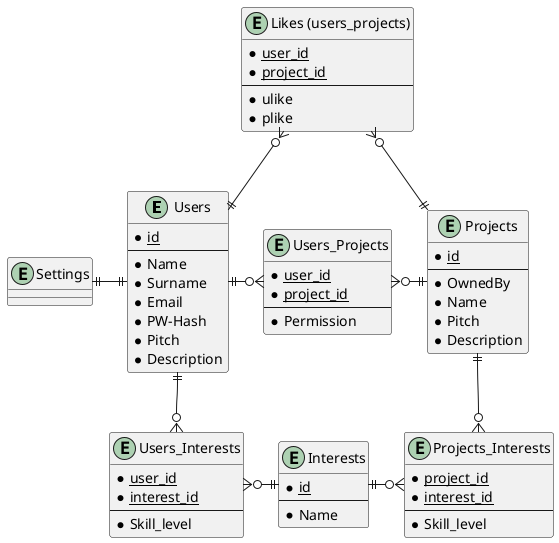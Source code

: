 @startuml
!define pk(x) <u>x</u>

entity "Users" as user{
    * pk(id)
    --
    * Name
    * Surname
    * Email
    * PW-Hash
    * Pitch
    * Description
}

entity "Projects" as project{
    * pk(id)
    --
    * OwnedBy
    * Name
    * Pitch
    * Description
}

entity "Likes (users_projects)" as like{
    * pk(user_id)
    * pk(project_id)
    --
    * ulike
    * plike
}

entity "Users_Projects" as user_project {
    * pk(user_id)
    * pk(project_id)
    --
    * Permission
}

entity "Interests" as interest{
    * pk(id)
    --
    * Name
}

entity "Users_Interests" as user_interest{
    * pk(user_id)
    * pk(interest_id)
    --
    * Skill_level
}

entity "Projects_Interests" as project_interest{
    * pk(project_id)
    * pk(interest_id)
    --
    * Skill_level
}

entity "Settings" as setting{
}

user ||-left-|| setting
user ||-right-o{ user_project

project ||-left-o{ user_project

user ||-up-o{ like
project ||-up-o{ like

user ||-down-o{ user_interest
user_interest }o-right-|| interest

project ||--o{ project_interest
project_interest }o-left-|| interest
@enduml